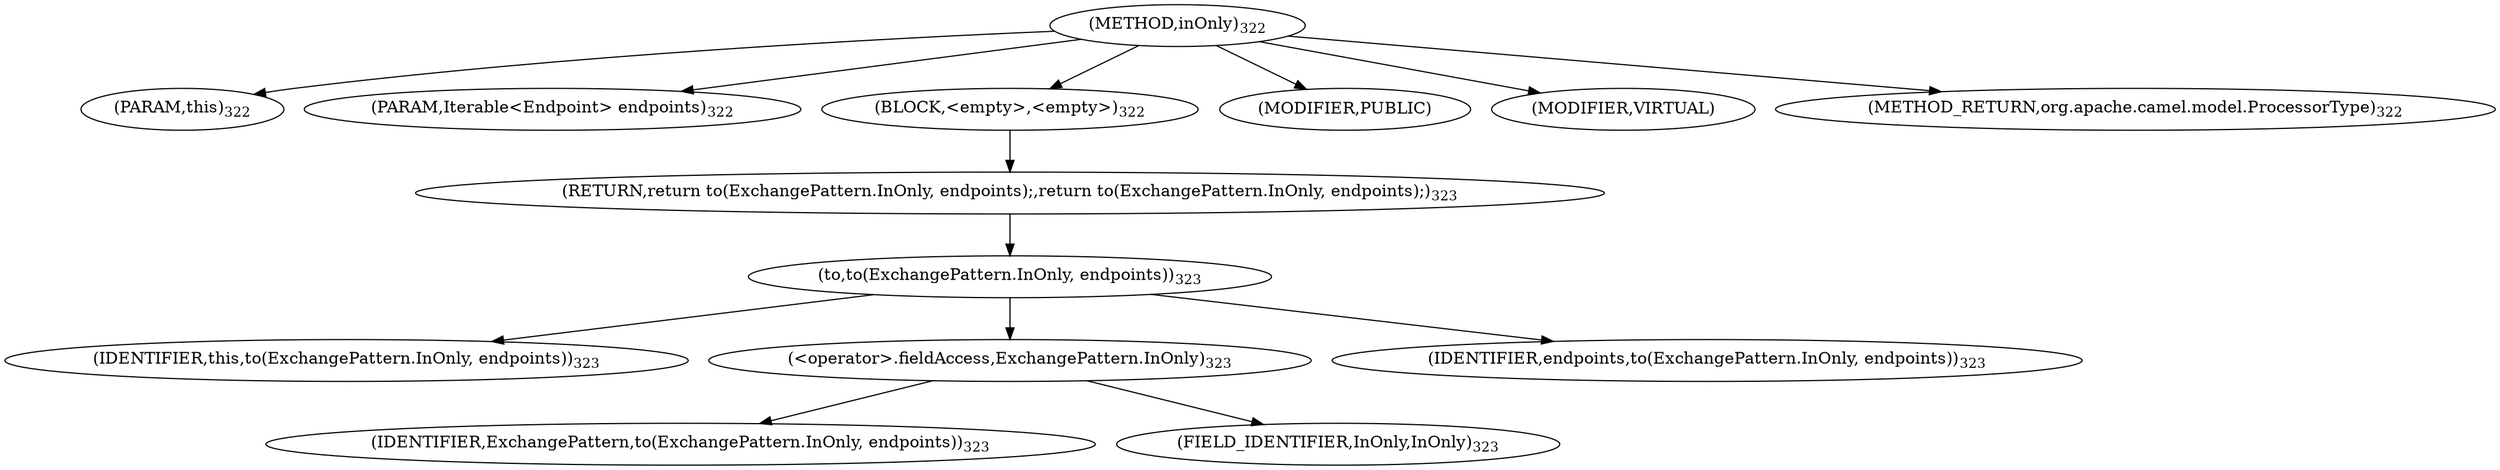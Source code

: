 digraph "inOnly" {  
"1138" [label = <(METHOD,inOnly)<SUB>322</SUB>> ]
"57" [label = <(PARAM,this)<SUB>322</SUB>> ]
"1139" [label = <(PARAM,Iterable&lt;Endpoint&gt; endpoints)<SUB>322</SUB>> ]
"1140" [label = <(BLOCK,&lt;empty&gt;,&lt;empty&gt;)<SUB>322</SUB>> ]
"1141" [label = <(RETURN,return to(ExchangePattern.InOnly, endpoints);,return to(ExchangePattern.InOnly, endpoints);)<SUB>323</SUB>> ]
"1142" [label = <(to,to(ExchangePattern.InOnly, endpoints))<SUB>323</SUB>> ]
"56" [label = <(IDENTIFIER,this,to(ExchangePattern.InOnly, endpoints))<SUB>323</SUB>> ]
"1143" [label = <(&lt;operator&gt;.fieldAccess,ExchangePattern.InOnly)<SUB>323</SUB>> ]
"1144" [label = <(IDENTIFIER,ExchangePattern,to(ExchangePattern.InOnly, endpoints))<SUB>323</SUB>> ]
"1145" [label = <(FIELD_IDENTIFIER,InOnly,InOnly)<SUB>323</SUB>> ]
"1146" [label = <(IDENTIFIER,endpoints,to(ExchangePattern.InOnly, endpoints))<SUB>323</SUB>> ]
"1147" [label = <(MODIFIER,PUBLIC)> ]
"1148" [label = <(MODIFIER,VIRTUAL)> ]
"1149" [label = <(METHOD_RETURN,org.apache.camel.model.ProcessorType)<SUB>322</SUB>> ]
  "1138" -> "57" 
  "1138" -> "1139" 
  "1138" -> "1140" 
  "1138" -> "1147" 
  "1138" -> "1148" 
  "1138" -> "1149" 
  "1140" -> "1141" 
  "1141" -> "1142" 
  "1142" -> "56" 
  "1142" -> "1143" 
  "1142" -> "1146" 
  "1143" -> "1144" 
  "1143" -> "1145" 
}
